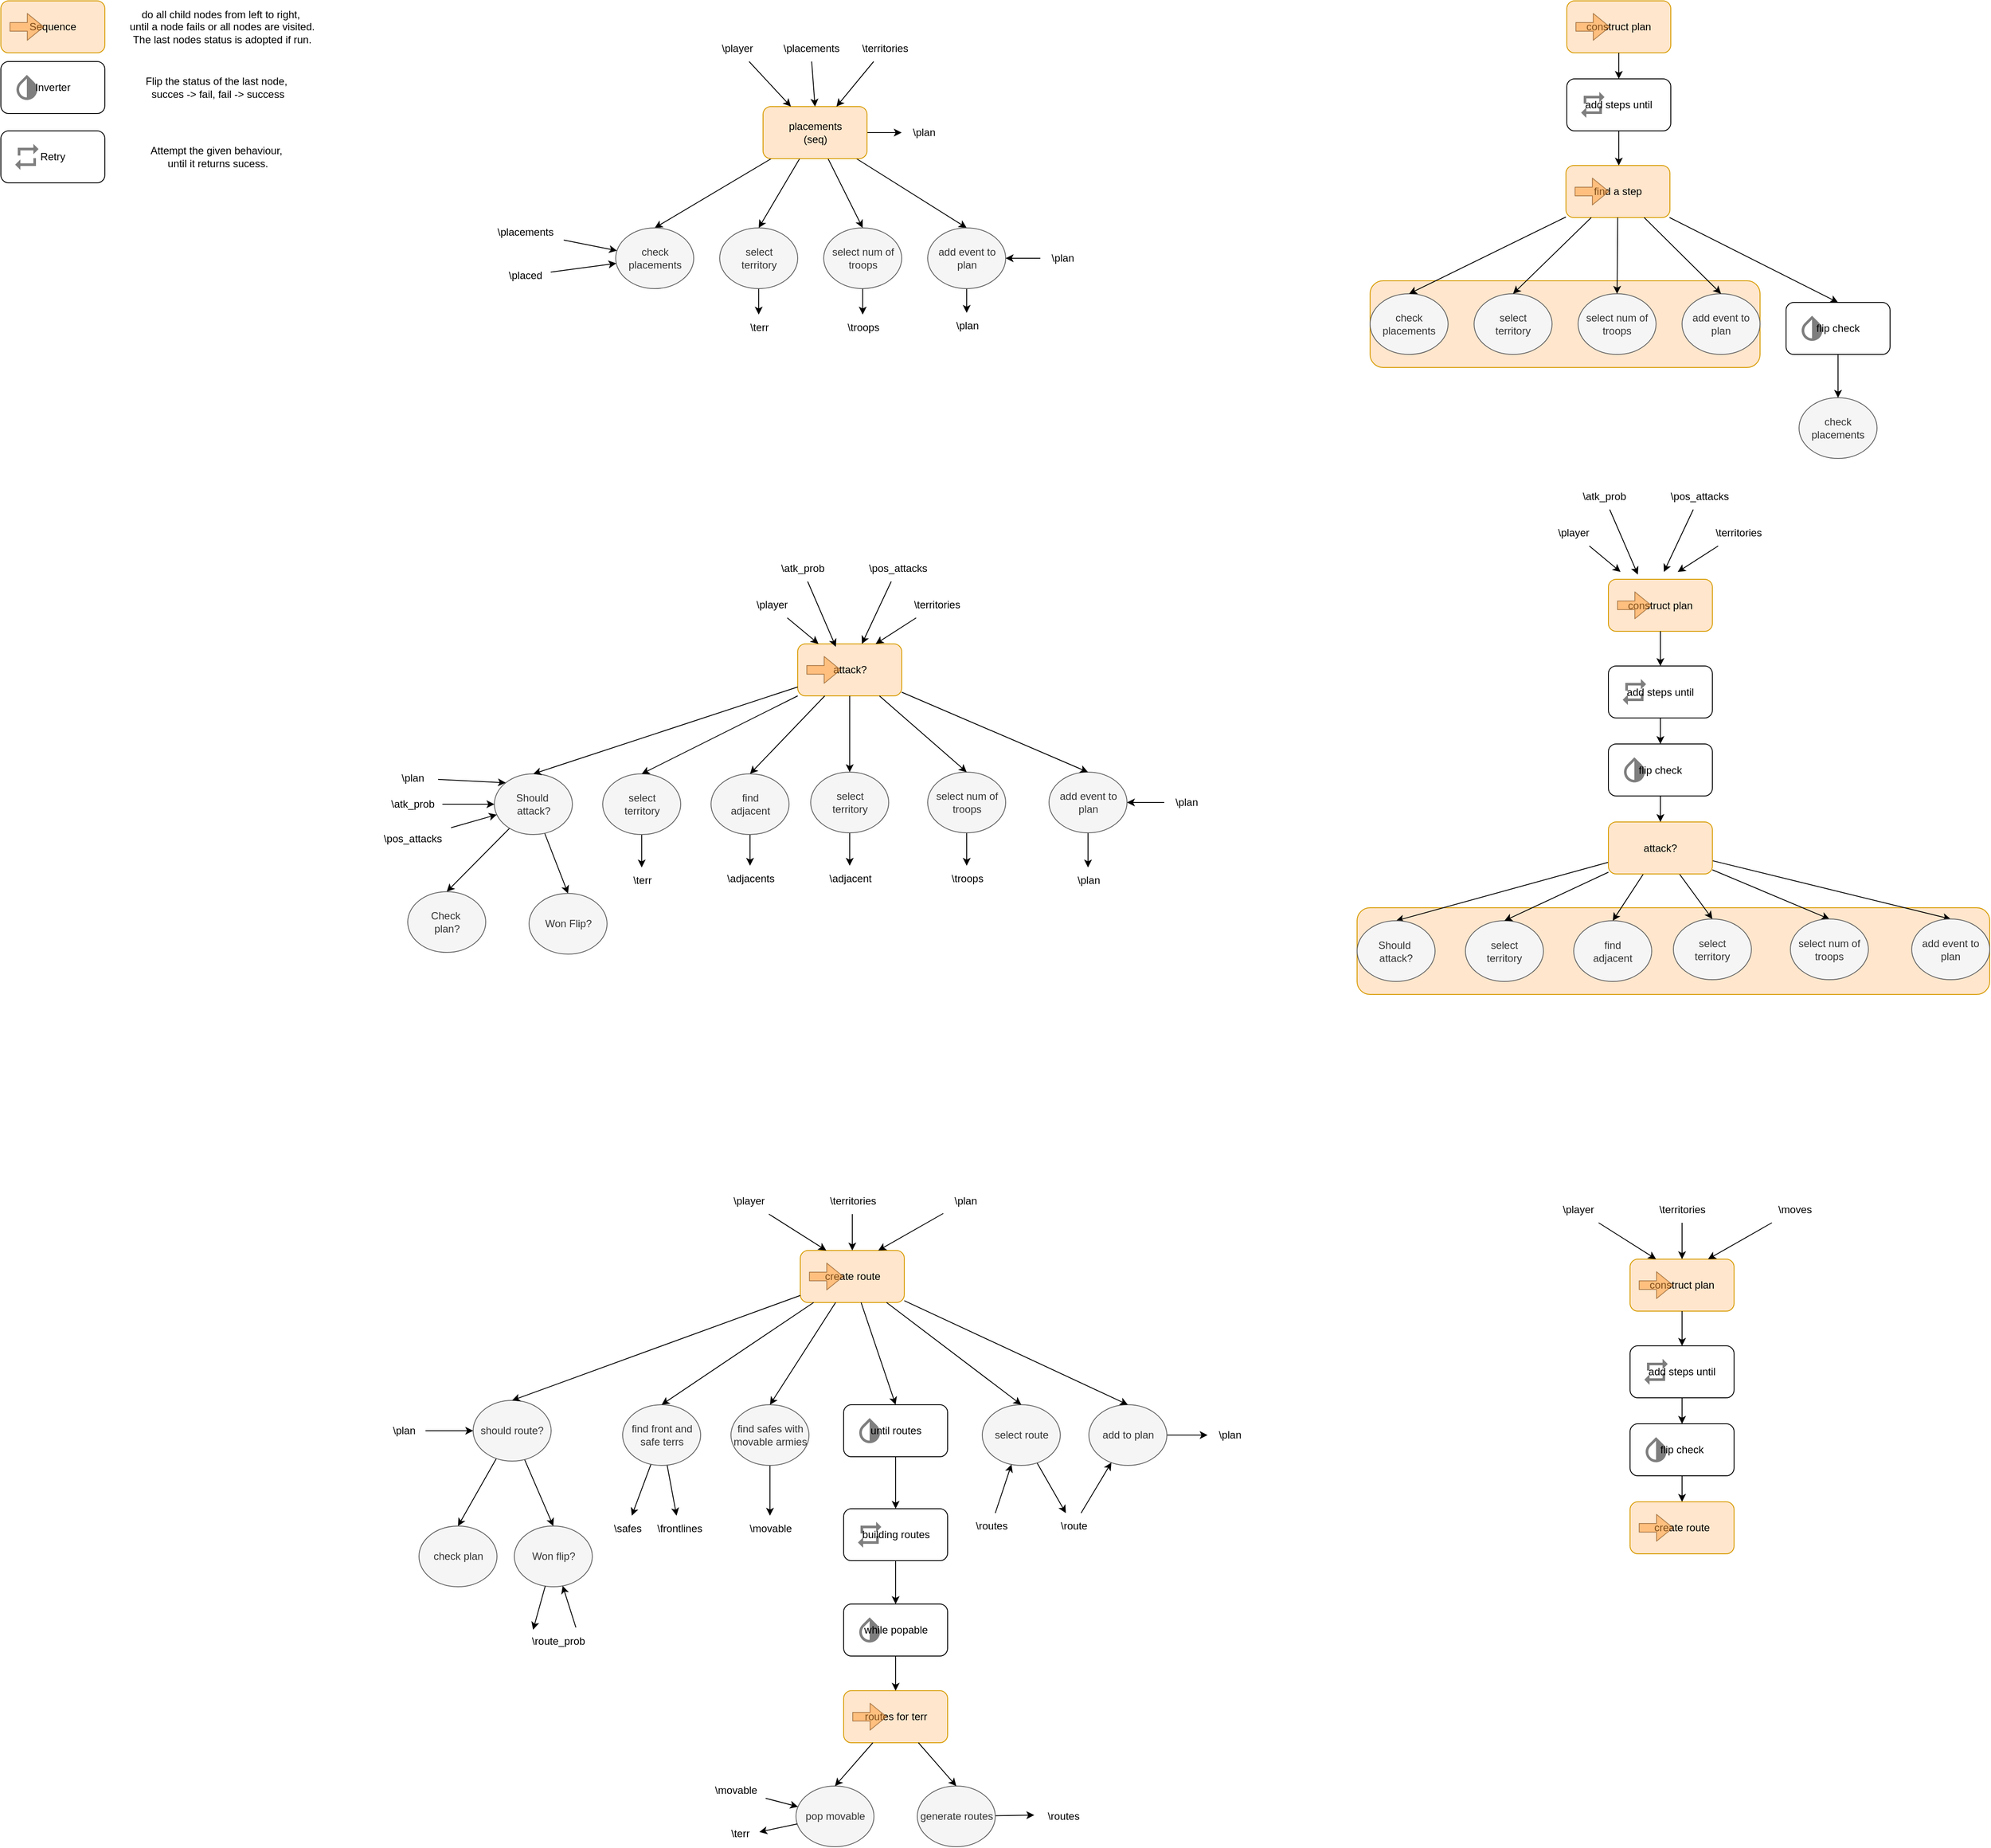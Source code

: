 <mxfile>
    <diagram id="3VX-1kPTdENOF6TzXGfh" name="Page-1">
        <mxGraphModel dx="2993" dy="2068" grid="1" gridSize="10" guides="1" tooltips="1" connect="1" arrows="1" fold="1" page="1" pageScale="1" pageWidth="850" pageHeight="1100" math="0" shadow="0">
            <root>
                <mxCell id="0"/>
                <mxCell id="1" parent="0"/>
                <mxCell id="354" value="" style="rounded=1;whiteSpace=wrap;html=1;fillColor=#ffe6cc;strokeColor=#d79b00;" vertex="1" parent="1">
                    <mxGeometry x="795" y="1086.5" width="730" height="100" as="geometry"/>
                </mxCell>
                <mxCell id="148" value="" style="rounded=1;whiteSpace=wrap;html=1;fillColor=#ffe6cc;strokeColor=#d79b00;" parent="1" vertex="1">
                    <mxGeometry x="810" y="363" width="450" height="100" as="geometry"/>
                </mxCell>
                <mxCell id="10" style="edgeStyle=none;html=1;entryX=0.5;entryY=0;entryDx=0;entryDy=0;" parent="1" source="2" target="9" edge="1">
                    <mxGeometry relative="1" as="geometry"/>
                </mxCell>
                <mxCell id="17" style="edgeStyle=none;html=1;entryX=0.5;entryY=0;entryDx=0;entryDy=0;" parent="1" source="2" target="16" edge="1">
                    <mxGeometry relative="1" as="geometry"/>
                </mxCell>
                <mxCell id="19" style="edgeStyle=none;html=1;entryX=0.5;entryY=0;entryDx=0;entryDy=0;" parent="1" source="2" target="18" edge="1">
                    <mxGeometry relative="1" as="geometry"/>
                </mxCell>
                <mxCell id="21" style="edgeStyle=none;html=1;entryX=0.5;entryY=0;entryDx=0;entryDy=0;" parent="1" source="2" target="20" edge="1">
                    <mxGeometry relative="1" as="geometry"/>
                </mxCell>
                <mxCell id="31" style="edgeStyle=none;html=1;" parent="1" source="2" target="30" edge="1">
                    <mxGeometry relative="1" as="geometry"/>
                </mxCell>
                <mxCell id="2" value="placements&lt;div&gt;(seq)&lt;/div&gt;" style="rounded=1;whiteSpace=wrap;html=1;fillColor=#ffe6cc;strokeColor=#d79b00;" parent="1" vertex="1">
                    <mxGeometry x="109.5" y="162" width="120" height="60" as="geometry"/>
                </mxCell>
                <mxCell id="4" style="edgeStyle=none;html=1;" parent="1" source="3" target="2" edge="1">
                    <mxGeometry relative="1" as="geometry"/>
                </mxCell>
                <mxCell id="3" value="\player" style="text;html=1;align=center;verticalAlign=middle;whiteSpace=wrap;rounded=0;" parent="1" vertex="1">
                    <mxGeometry x="49.5" y="80" width="60" height="30" as="geometry"/>
                </mxCell>
                <mxCell id="6" style="edgeStyle=none;html=1;entryX=0.5;entryY=0;entryDx=0;entryDy=0;" parent="1" source="5" target="2" edge="1">
                    <mxGeometry relative="1" as="geometry"/>
                </mxCell>
                <mxCell id="5" value="\placements" style="text;html=1;align=center;verticalAlign=middle;resizable=0;points=[];autosize=1;strokeColor=none;fillColor=none;" parent="1" vertex="1">
                    <mxGeometry x="119.5" y="80" width="90" height="30" as="geometry"/>
                </mxCell>
                <mxCell id="8" style="edgeStyle=none;html=1;" parent="1" source="7" target="2" edge="1">
                    <mxGeometry relative="1" as="geometry"/>
                </mxCell>
                <mxCell id="7" value="\territories" style="text;html=1;align=center;verticalAlign=middle;resizable=0;points=[];autosize=1;strokeColor=none;fillColor=none;" parent="1" vertex="1">
                    <mxGeometry x="209.5" y="80" width="80" height="30" as="geometry"/>
                </mxCell>
                <mxCell id="9" value="check placements" style="ellipse;whiteSpace=wrap;html=1;fillColor=#f5f5f5;fontColor=#333333;strokeColor=#666666;" parent="1" vertex="1">
                    <mxGeometry x="-60.5" y="302" width="90" height="70" as="geometry"/>
                </mxCell>
                <mxCell id="12" style="edgeStyle=none;html=1;" parent="1" source="11" target="9" edge="1">
                    <mxGeometry relative="1" as="geometry"/>
                </mxCell>
                <mxCell id="11" value="\placements" style="text;html=1;align=center;verticalAlign=middle;resizable=0;points=[];autosize=1;strokeColor=none;fillColor=none;" parent="1" vertex="1">
                    <mxGeometry x="-210.5" y="292" width="90" height="30" as="geometry"/>
                </mxCell>
                <mxCell id="81" style="edgeStyle=none;html=1;" parent="1" source="13" target="9" edge="1">
                    <mxGeometry relative="1" as="geometry"/>
                </mxCell>
                <mxCell id="13" value="\placed" style="text;html=1;align=center;verticalAlign=middle;resizable=0;points=[];autosize=1;strokeColor=none;fillColor=none;" parent="1" vertex="1">
                    <mxGeometry x="-195.5" y="342" width="60" height="30" as="geometry"/>
                </mxCell>
                <mxCell id="23" style="edgeStyle=none;html=1;" parent="1" source="16" target="22" edge="1">
                    <mxGeometry relative="1" as="geometry"/>
                </mxCell>
                <mxCell id="16" value="select&lt;div&gt;territory&lt;/div&gt;" style="ellipse;whiteSpace=wrap;html=1;fillColor=#f5f5f5;fontColor=#333333;strokeColor=#666666;" parent="1" vertex="1">
                    <mxGeometry x="59.5" y="302" width="90" height="70" as="geometry"/>
                </mxCell>
                <mxCell id="25" style="edgeStyle=none;html=1;" parent="1" source="18" target="24" edge="1">
                    <mxGeometry relative="1" as="geometry"/>
                </mxCell>
                <mxCell id="18" value="select num of troops" style="ellipse;whiteSpace=wrap;html=1;fillColor=#f5f5f5;fontColor=#333333;strokeColor=#666666;" parent="1" vertex="1">
                    <mxGeometry x="179.5" y="302" width="90" height="70" as="geometry"/>
                </mxCell>
                <mxCell id="29" style="edgeStyle=none;html=1;" parent="1" source="20" target="26" edge="1">
                    <mxGeometry relative="1" as="geometry"/>
                </mxCell>
                <mxCell id="20" value="add event to plan" style="ellipse;whiteSpace=wrap;html=1;fillColor=#f5f5f5;fontColor=#333333;strokeColor=#666666;" parent="1" vertex="1">
                    <mxGeometry x="299.5" y="302" width="90" height="70" as="geometry"/>
                </mxCell>
                <mxCell id="22" value="\terr" style="text;html=1;align=center;verticalAlign=middle;resizable=0;points=[];autosize=1;strokeColor=none;fillColor=none;" parent="1" vertex="1">
                    <mxGeometry x="84.5" y="402" width="40" height="30" as="geometry"/>
                </mxCell>
                <mxCell id="24" value="\troops" style="text;html=1;align=center;verticalAlign=middle;resizable=0;points=[];autosize=1;strokeColor=none;fillColor=none;" parent="1" vertex="1">
                    <mxGeometry x="194.5" y="402" width="60" height="30" as="geometry"/>
                </mxCell>
                <mxCell id="26" value="\plan" style="text;html=1;align=center;verticalAlign=middle;resizable=0;points=[];autosize=1;strokeColor=none;fillColor=none;" parent="1" vertex="1">
                    <mxGeometry x="319.5" y="400" width="50" height="30" as="geometry"/>
                </mxCell>
                <mxCell id="28" style="edgeStyle=none;html=1;" parent="1" source="27" target="20" edge="1">
                    <mxGeometry relative="1" as="geometry"/>
                </mxCell>
                <mxCell id="27" value="\plan" style="text;html=1;align=center;verticalAlign=middle;resizable=0;points=[];autosize=1;strokeColor=none;fillColor=none;" parent="1" vertex="1">
                    <mxGeometry x="429.5" y="322" width="50" height="30" as="geometry"/>
                </mxCell>
                <mxCell id="30" value="\plan" style="text;html=1;align=center;verticalAlign=middle;resizable=0;points=[];autosize=1;strokeColor=none;fillColor=none;" parent="1" vertex="1">
                    <mxGeometry x="269.5" y="177" width="50" height="30" as="geometry"/>
                </mxCell>
                <mxCell id="34" value="" style="group" parent="1" vertex="1" connectable="0">
                    <mxGeometry x="-770" y="40" width="120" height="60" as="geometry"/>
                </mxCell>
                <mxCell id="32" value="Sequence" style="rounded=1;whiteSpace=wrap;html=1;fillColor=#ffe6cc;strokeColor=#d79b00;" parent="34" vertex="1">
                    <mxGeometry width="120" height="60" as="geometry"/>
                </mxCell>
                <mxCell id="33" value="" style="shape=flexArrow;endArrow=classic;html=1;fillColor=#FF9933;strokeColor=#663300;opacity=50;" parent="34" edge="1">
                    <mxGeometry width="50" height="50" relative="1" as="geometry">
                        <mxPoint x="10" y="30" as="sourcePoint"/>
                        <mxPoint x="50" y="30" as="targetPoint"/>
                    </mxGeometry>
                </mxCell>
                <mxCell id="44" value="" style="group" parent="1" vertex="1" connectable="0">
                    <mxGeometry x="-770" y="190" width="120" height="60" as="geometry"/>
                </mxCell>
                <mxCell id="41" value="Retry" style="rounded=1;whiteSpace=wrap;html=1;" parent="44" vertex="1">
                    <mxGeometry width="120" height="60" as="geometry"/>
                </mxCell>
                <mxCell id="43" value="" style="shape=image;verticalLabelPosition=bottom;labelBackgroundColor=default;verticalAlign=top;aspect=fixed;imageAspect=0;image=data:image/svg+xml,PHN2ZyB4bWxucz0iaHR0cDovL3d3dy53My5vcmcvMjAwMC9zdmciIHZpZXdCb3g9IjAgMCAyNCAyNCI+PHBhdGggZD0iTTE3LDE3SDdWMTRMMywxOEw3LDIyVjE5SDE5VjEzSDE3TTcsN0gxN1YxMEwyMSw2TDE3LDJWNUg1VjExSDdWN1oiLz48L3N2Zz4=;opacity=50;" parent="44" vertex="1">
                    <mxGeometry x="12" y="12" width="36" height="36" as="geometry"/>
                </mxCell>
                <mxCell id="45" value="" style="group" parent="1" vertex="1" connectable="0">
                    <mxGeometry x="-770" y="110" width="120" height="60" as="geometry"/>
                </mxCell>
                <mxCell id="38" value="Inverter" style="rounded=1;whiteSpace=wrap;html=1;" parent="45" vertex="1">
                    <mxGeometry width="120" height="60" as="geometry"/>
                </mxCell>
                <mxCell id="36" value="" style="shape=image;verticalLabelPosition=bottom;labelBackgroundColor=default;verticalAlign=top;aspect=fixed;imageAspect=0;image=data:image/svg+xml,PHN2ZyB4bWxucz0iaHR0cDovL3d3dy53My5vcmcvMjAwMC9zdmciIHZpZXdCb3g9IjAgMCAyNCAyNCI+PHBhdGggZD0iTTEyLDE5LjU4VjE5LjU4QzEwLjQsMTkuNTggOC44OSwxOC45NiA3Ljc2LDE3LjgzQzYuNjIsMTYuNjkgNiwxNS4xOSA2LDEzLjU4QzYsMTIgNi42MiwxMC40NyA3Ljc2LDkuMzRMMTIsNS4xTTE3LjY2LDcuOTNMMTIsMi4yN1YyLjI3TDYuMzQsNy45M0MzLjIyLDExLjA1IDMuMjIsMTYuMTIgNi4zNCwxOS4yNEM3LjksMjAuOCA5Ljk1LDIxLjU4IDEyLDIxLjU4QzE0LjA1LDIxLjU4IDE2LjEsMjAuOCAxNy42NiwxOS4yNEMyMC43OCwxNi4xMiAyMC43OCwxMS4wNSAxNy42Niw3LjkzWiIvPjwvc3ZnPg==;imageBackground=none;fontColor=#33FF33;opacity=50;" parent="45" vertex="1">
                    <mxGeometry x="12" y="12" width="36" height="36" as="geometry"/>
                </mxCell>
                <mxCell id="46" value="" style="group" parent="1" vertex="1" connectable="0">
                    <mxGeometry x="1037" y="40" width="120" height="60" as="geometry"/>
                </mxCell>
                <mxCell id="47" value="construct plan" style="rounded=1;whiteSpace=wrap;html=1;fillColor=#ffe6cc;strokeColor=#d79b00;" parent="46" vertex="1">
                    <mxGeometry width="120" height="60" as="geometry"/>
                </mxCell>
                <mxCell id="48" value="" style="shape=flexArrow;endArrow=classic;html=1;fillColor=#FF9933;strokeColor=#663300;opacity=50;" parent="46" edge="1">
                    <mxGeometry width="50" height="50" relative="1" as="geometry">
                        <mxPoint x="10" y="30" as="sourcePoint"/>
                        <mxPoint x="50" y="30" as="targetPoint"/>
                    </mxGeometry>
                </mxCell>
                <mxCell id="49" value="" style="group" parent="1" vertex="1" connectable="0">
                    <mxGeometry x="1037" y="130" width="120" height="60" as="geometry"/>
                </mxCell>
                <mxCell id="50" value="add steps until" style="rounded=1;whiteSpace=wrap;html=1;" parent="49" vertex="1">
                    <mxGeometry width="120" height="60" as="geometry"/>
                </mxCell>
                <mxCell id="51" value="" style="shape=image;verticalLabelPosition=bottom;labelBackgroundColor=default;verticalAlign=top;aspect=fixed;imageAspect=0;image=data:image/svg+xml,PHN2ZyB4bWxucz0iaHR0cDovL3d3dy53My5vcmcvMjAwMC9zdmciIHZpZXdCb3g9IjAgMCAyNCAyNCI+PHBhdGggZD0iTTE3LDE3SDdWMTRMMywxOEw3LDIyVjE5SDE5VjEzSDE3TTcsN0gxN1YxMEwyMSw2TDE3LDJWNUg1VjExSDdWN1oiLz48L3N2Zz4=;opacity=50;" parent="49" vertex="1">
                    <mxGeometry x="12" y="12" width="36" height="36" as="geometry"/>
                </mxCell>
                <mxCell id="55" value="" style="group" parent="1" vertex="1" connectable="0">
                    <mxGeometry x="1036" y="230" width="120" height="60" as="geometry"/>
                </mxCell>
                <mxCell id="56" value="find a step" style="rounded=1;whiteSpace=wrap;html=1;fillColor=#ffe6cc;strokeColor=#d79b00;" parent="55" vertex="1">
                    <mxGeometry width="120" height="60" as="geometry"/>
                </mxCell>
                <mxCell id="57" value="" style="shape=flexArrow;endArrow=classic;html=1;fillColor=#FF9933;strokeColor=#663300;opacity=50;" parent="55" edge="1">
                    <mxGeometry width="50" height="50" relative="1" as="geometry">
                        <mxPoint x="10" y="30" as="sourcePoint"/>
                        <mxPoint x="50" y="30" as="targetPoint"/>
                    </mxGeometry>
                </mxCell>
                <mxCell id="58" value="check placements" style="ellipse;whiteSpace=wrap;html=1;fillColor=#f5f5f5;fontColor=#333333;strokeColor=#666666;" parent="1" vertex="1">
                    <mxGeometry x="810" y="378" width="90" height="70" as="geometry"/>
                </mxCell>
                <mxCell id="59" value="select&lt;div&gt;territory&lt;/div&gt;" style="ellipse;whiteSpace=wrap;html=1;fillColor=#f5f5f5;fontColor=#333333;strokeColor=#666666;" parent="1" vertex="1">
                    <mxGeometry x="930" y="378" width="90" height="70" as="geometry"/>
                </mxCell>
                <mxCell id="60" value="select num of troops" style="ellipse;whiteSpace=wrap;html=1;fillColor=#f5f5f5;fontColor=#333333;strokeColor=#666666;" parent="1" vertex="1">
                    <mxGeometry x="1050" y="378" width="90" height="70" as="geometry"/>
                </mxCell>
                <mxCell id="61" value="add event to plan" style="ellipse;whiteSpace=wrap;html=1;fillColor=#f5f5f5;fontColor=#333333;strokeColor=#666666;" parent="1" vertex="1">
                    <mxGeometry x="1170" y="378" width="90" height="70" as="geometry"/>
                </mxCell>
                <mxCell id="64" value="" style="group" parent="1" vertex="1" connectable="0">
                    <mxGeometry x="1290" y="388" width="120" height="60" as="geometry"/>
                </mxCell>
                <mxCell id="65" value="flip check" style="rounded=1;whiteSpace=wrap;html=1;" parent="64" vertex="1">
                    <mxGeometry width="120" height="60" as="geometry"/>
                </mxCell>
                <mxCell id="66" value="" style="shape=image;verticalLabelPosition=bottom;labelBackgroundColor=default;verticalAlign=top;aspect=fixed;imageAspect=0;image=data:image/svg+xml,PHN2ZyB4bWxucz0iaHR0cDovL3d3dy53My5vcmcvMjAwMC9zdmciIHZpZXdCb3g9IjAgMCAyNCAyNCI+PHBhdGggZD0iTTEyLDE5LjU4VjE5LjU4QzEwLjQsMTkuNTggOC44OSwxOC45NiA3Ljc2LDE3LjgzQzYuNjIsMTYuNjkgNiwxNS4xOSA2LDEzLjU4QzYsMTIgNi42MiwxMC40NyA3Ljc2LDkuMzRMMTIsNS4xTTE3LjY2LDcuOTNMMTIsMi4yN1YyLjI3TDYuMzQsNy45M0MzLjIyLDExLjA1IDMuMjIsMTYuMTIgNi4zNCwxOS4yNEM3LjksMjAuOCA5Ljk1LDIxLjU4IDEyLDIxLjU4QzE0LjA1LDIxLjU4IDE2LjEsMjAuOCAxNy42NiwxOS4yNEMyMC43OCwxNi4xMiAyMC43OCwxMS4wNSAxNy42Niw3LjkzWiIvPjwvc3ZnPg==;imageBackground=none;fontColor=#33FF33;opacity=50;" parent="64" vertex="1">
                    <mxGeometry x="12" y="12" width="36" height="36" as="geometry"/>
                </mxCell>
                <mxCell id="67" value="check placements" style="ellipse;whiteSpace=wrap;html=1;fillColor=#f5f5f5;fontColor=#333333;strokeColor=#666666;" parent="1" vertex="1">
                    <mxGeometry x="1305" y="498" width="90" height="70" as="geometry"/>
                </mxCell>
                <mxCell id="68" style="edgeStyle=none;html=1;entryX=0.5;entryY=0;entryDx=0;entryDy=0;" parent="1" source="56" target="58" edge="1">
                    <mxGeometry relative="1" as="geometry"/>
                </mxCell>
                <mxCell id="69" style="edgeStyle=none;html=1;entryX=0.5;entryY=0;entryDx=0;entryDy=0;" parent="1" source="56" target="59" edge="1">
                    <mxGeometry relative="1" as="geometry"/>
                </mxCell>
                <mxCell id="70" style="edgeStyle=none;html=1;entryX=0.5;entryY=0;entryDx=0;entryDy=0;" parent="1" source="56" target="60" edge="1">
                    <mxGeometry relative="1" as="geometry"/>
                </mxCell>
                <mxCell id="71" style="edgeStyle=none;html=1;entryX=0.5;entryY=0;entryDx=0;entryDy=0;" parent="1" source="56" target="61" edge="1">
                    <mxGeometry relative="1" as="geometry"/>
                </mxCell>
                <mxCell id="72" style="edgeStyle=none;html=1;entryX=0.5;entryY=0;entryDx=0;entryDy=0;" parent="1" source="56" target="65" edge="1">
                    <mxGeometry relative="1" as="geometry"/>
                </mxCell>
                <mxCell id="73" style="edgeStyle=none;html=1;entryX=0.5;entryY=0;entryDx=0;entryDy=0;" parent="1" source="65" target="67" edge="1">
                    <mxGeometry relative="1" as="geometry"/>
                </mxCell>
                <mxCell id="74" style="edgeStyle=none;html=1;" parent="1" source="47" target="50" edge="1">
                    <mxGeometry relative="1" as="geometry"/>
                </mxCell>
                <mxCell id="75" value="" style="edgeStyle=none;html=1;entryX=0.5;entryY=0;entryDx=0;entryDy=0;" parent="1" source="50" edge="1">
                    <mxGeometry relative="1" as="geometry">
                        <mxPoint x="1097" y="230" as="targetPoint"/>
                    </mxGeometry>
                </mxCell>
                <mxCell id="77" value="do all child nodes from left to right,&amp;nbsp;&lt;div&gt;until a node fails or all nodes are visited.&lt;/div&gt;&lt;div&gt;The last nodes status is adopted if run.&lt;/div&gt;" style="text;html=1;align=center;verticalAlign=middle;resizable=0;points=[];autosize=1;strokeColor=none;fillColor=none;" parent="1" vertex="1">
                    <mxGeometry x="-635" y="40" width="240" height="60" as="geometry"/>
                </mxCell>
                <mxCell id="78" value="Flip the status of the last node,&amp;nbsp;&lt;div&gt;succes -&amp;gt; fail, fail -&amp;gt; success&lt;/div&gt;" style="text;html=1;align=center;verticalAlign=middle;resizable=0;points=[];autosize=1;strokeColor=none;fillColor=none;" parent="1" vertex="1">
                    <mxGeometry x="-615" y="120" width="190" height="40" as="geometry"/>
                </mxCell>
                <mxCell id="79" value="Attempt the given behaviour,&amp;nbsp;&lt;div&gt;until it returns sucess.&lt;/div&gt;" style="text;html=1;align=center;verticalAlign=middle;resizable=0;points=[];autosize=1;strokeColor=none;fillColor=none;" parent="1" vertex="1">
                    <mxGeometry x="-610" y="200" width="180" height="40" as="geometry"/>
                </mxCell>
                <mxCell id="82" value="" style="group" parent="1" vertex="1" connectable="0">
                    <mxGeometry x="149.5" y="782" width="120" height="60" as="geometry"/>
                </mxCell>
                <mxCell id="83" value="attack?" style="rounded=1;whiteSpace=wrap;html=1;fillColor=#ffe6cc;strokeColor=#d79b00;" parent="82" vertex="1">
                    <mxGeometry width="120" height="60" as="geometry"/>
                </mxCell>
                <mxCell id="84" value="" style="shape=flexArrow;endArrow=classic;html=1;fillColor=#FF9933;strokeColor=#663300;opacity=50;" parent="82" edge="1">
                    <mxGeometry width="50" height="50" relative="1" as="geometry">
                        <mxPoint x="10" y="30" as="sourcePoint"/>
                        <mxPoint x="50" y="30" as="targetPoint"/>
                    </mxGeometry>
                </mxCell>
                <mxCell id="88" style="edgeStyle=none;html=1;" parent="1" source="85" target="83" edge="1">
                    <mxGeometry relative="1" as="geometry"/>
                </mxCell>
                <mxCell id="85" value="\player" style="text;html=1;align=center;verticalAlign=middle;whiteSpace=wrap;rounded=0;" parent="1" vertex="1">
                    <mxGeometry x="89.5" y="722" width="60" height="30" as="geometry"/>
                </mxCell>
                <mxCell id="90" style="edgeStyle=none;html=1;entryX=0.75;entryY=0;entryDx=0;entryDy=0;" parent="1" source="86" target="83" edge="1">
                    <mxGeometry relative="1" as="geometry"/>
                </mxCell>
                <mxCell id="86" value="\territories" style="text;html=1;align=center;verticalAlign=middle;resizable=0;points=[];autosize=1;strokeColor=none;fillColor=none;" parent="1" vertex="1">
                    <mxGeometry x="269.5" y="722" width="80" height="30" as="geometry"/>
                </mxCell>
                <mxCell id="89" style="edgeStyle=none;html=1;" parent="1" source="87" target="83" edge="1">
                    <mxGeometry relative="1" as="geometry"/>
                </mxCell>
                <mxCell id="87" value="\pos_attacks" style="text;html=1;align=center;verticalAlign=middle;resizable=0;points=[];autosize=1;strokeColor=none;fillColor=none;" parent="1" vertex="1">
                    <mxGeometry x="219.5" y="680" width="90" height="30" as="geometry"/>
                </mxCell>
                <mxCell id="177" style="edgeStyle=none;html=1;entryX=0.5;entryY=0;entryDx=0;entryDy=0;" parent="1" source="91" target="175" edge="1">
                    <mxGeometry relative="1" as="geometry"/>
                </mxCell>
                <mxCell id="178" style="edgeStyle=none;html=1;entryX=0.5;entryY=0;entryDx=0;entryDy=0;" parent="1" source="91" target="176" edge="1">
                    <mxGeometry relative="1" as="geometry"/>
                </mxCell>
                <mxCell id="91" value="Should&amp;nbsp;&lt;div&gt;attack?&lt;/div&gt;" style="ellipse;whiteSpace=wrap;html=1;fillColor=#f5f5f5;fontColor=#333333;strokeColor=#666666;" parent="1" vertex="1">
                    <mxGeometry x="-200.5" y="932" width="90" height="70" as="geometry"/>
                </mxCell>
                <mxCell id="92" value="\atk_prob" style="text;html=1;align=center;verticalAlign=middle;resizable=0;points=[];autosize=1;strokeColor=none;fillColor=none;" parent="1" vertex="1">
                    <mxGeometry x="119.5" y="680" width="70" height="30" as="geometry"/>
                </mxCell>
                <mxCell id="93" style="edgeStyle=none;html=1;entryX=0.367;entryY=0.057;entryDx=0;entryDy=0;entryPerimeter=0;" parent="1" source="92" target="83" edge="1">
                    <mxGeometry relative="1" as="geometry"/>
                </mxCell>
                <mxCell id="94" style="edgeStyle=none;html=1;entryX=0.5;entryY=0;entryDx=0;entryDy=0;" parent="1" source="83" target="91" edge="1">
                    <mxGeometry relative="1" as="geometry"/>
                </mxCell>
                <mxCell id="96" style="edgeStyle=none;html=1;entryX=0;entryY=0.5;entryDx=0;entryDy=0;" parent="1" source="95" target="91" edge="1">
                    <mxGeometry relative="1" as="geometry"/>
                </mxCell>
                <mxCell id="95" value="\atk_prob" style="text;html=1;align=center;verticalAlign=middle;resizable=0;points=[];autosize=1;strokeColor=none;fillColor=none;" parent="1" vertex="1">
                    <mxGeometry x="-330.5" y="952" width="70" height="30" as="geometry"/>
                </mxCell>
                <mxCell id="98" style="edgeStyle=none;html=1;entryX=0;entryY=0;entryDx=0;entryDy=0;" parent="1" target="91" edge="1">
                    <mxGeometry relative="1" as="geometry">
                        <mxPoint x="-265.5" y="938.43" as="sourcePoint"/>
                    </mxGeometry>
                </mxCell>
                <mxCell id="100" style="edgeStyle=none;html=1;" parent="1" source="99" target="91" edge="1">
                    <mxGeometry relative="1" as="geometry"/>
                </mxCell>
                <mxCell id="99" value="\pos_attacks" style="text;html=1;align=center;verticalAlign=middle;resizable=0;points=[];autosize=1;strokeColor=none;fillColor=none;" parent="1" vertex="1">
                    <mxGeometry x="-340.5" y="992" width="90" height="30" as="geometry"/>
                </mxCell>
                <mxCell id="150" style="edgeStyle=none;html=1;" parent="1" source="102" target="114" edge="1">
                    <mxGeometry relative="1" as="geometry"/>
                </mxCell>
                <mxCell id="102" value="select&lt;div&gt;territory&lt;/div&gt;" style="ellipse;whiteSpace=wrap;html=1;fillColor=#f5f5f5;fontColor=#333333;strokeColor=#666666;" parent="1" vertex="1">
                    <mxGeometry x="-75.5" y="932" width="90" height="70" as="geometry"/>
                </mxCell>
                <mxCell id="103" style="edgeStyle=none;html=1;entryX=0.5;entryY=0;entryDx=0;entryDy=0;" parent="1" source="83" target="102" edge="1">
                    <mxGeometry relative="1" as="geometry"/>
                </mxCell>
                <mxCell id="151" style="edgeStyle=none;html=1;" parent="1" source="104" target="116" edge="1">
                    <mxGeometry relative="1" as="geometry"/>
                </mxCell>
                <mxCell id="104" value="select&lt;div&gt;territory&lt;/div&gt;" style="ellipse;whiteSpace=wrap;html=1;fillColor=#f5f5f5;fontColor=#333333;strokeColor=#666666;" parent="1" vertex="1">
                    <mxGeometry x="164.5" y="930" width="90" height="70" as="geometry"/>
                </mxCell>
                <mxCell id="105" style="edgeStyle=none;html=1;entryX=0.5;entryY=0;entryDx=0;entryDy=0;" parent="1" source="83" target="104" edge="1">
                    <mxGeometry relative="1" as="geometry"/>
                </mxCell>
                <mxCell id="152" style="edgeStyle=none;html=1;" parent="1" source="106" target="115" edge="1">
                    <mxGeometry relative="1" as="geometry"/>
                </mxCell>
                <mxCell id="106" value="select num of troops" style="ellipse;whiteSpace=wrap;html=1;fillColor=#f5f5f5;fontColor=#333333;strokeColor=#666666;" parent="1" vertex="1">
                    <mxGeometry x="299.5" y="930" width="90" height="70" as="geometry"/>
                </mxCell>
                <mxCell id="107" style="edgeStyle=none;html=1;entryX=0.5;entryY=0;entryDx=0;entryDy=0;" parent="1" source="83" target="106" edge="1">
                    <mxGeometry relative="1" as="geometry"/>
                </mxCell>
                <mxCell id="113" style="edgeStyle=none;html=1;" parent="1" source="108" target="112" edge="1">
                    <mxGeometry relative="1" as="geometry"/>
                </mxCell>
                <mxCell id="108" value="add event to plan" style="ellipse;whiteSpace=wrap;html=1;fillColor=#f5f5f5;fontColor=#333333;strokeColor=#666666;" parent="1" vertex="1">
                    <mxGeometry x="439.5" y="930" width="90" height="70" as="geometry"/>
                </mxCell>
                <mxCell id="109" style="edgeStyle=none;html=1;entryX=0.5;entryY=0;entryDx=0;entryDy=0;" parent="1" source="83" target="108" edge="1">
                    <mxGeometry relative="1" as="geometry"/>
                </mxCell>
                <mxCell id="111" style="edgeStyle=none;html=1;" parent="1" source="110" target="108" edge="1">
                    <mxGeometry relative="1" as="geometry"/>
                </mxCell>
                <mxCell id="110" value="\plan" style="text;html=1;align=center;verticalAlign=middle;resizable=0;points=[];autosize=1;strokeColor=none;fillColor=none;" parent="1" vertex="1">
                    <mxGeometry x="572.5" y="950" width="50" height="30" as="geometry"/>
                </mxCell>
                <mxCell id="112" value="\plan" style="text;html=1;align=center;verticalAlign=middle;resizable=0;points=[];autosize=1;strokeColor=none;fillColor=none;" parent="1" vertex="1">
                    <mxGeometry x="459.5" y="1040" width="50" height="30" as="geometry"/>
                </mxCell>
                <mxCell id="114" value="\terr" style="text;html=1;align=center;verticalAlign=middle;resizable=0;points=[];autosize=1;strokeColor=none;fillColor=none;" parent="1" vertex="1">
                    <mxGeometry x="-50.5" y="1040" width="40" height="30" as="geometry"/>
                </mxCell>
                <mxCell id="115" value="\troops" style="text;html=1;align=center;verticalAlign=middle;resizable=0;points=[];autosize=1;strokeColor=none;fillColor=none;" parent="1" vertex="1">
                    <mxGeometry x="314.5" y="1038" width="60" height="30" as="geometry"/>
                </mxCell>
                <mxCell id="116" value="\adjacent" style="text;html=1;align=center;verticalAlign=middle;resizable=0;points=[];autosize=1;strokeColor=none;fillColor=none;" parent="1" vertex="1">
                    <mxGeometry x="174.5" y="1038" width="70" height="30" as="geometry"/>
                </mxCell>
                <mxCell id="117" value="" style="group" parent="1" vertex="1" connectable="0">
                    <mxGeometry x="1085" y="707.5" width="120" height="60" as="geometry"/>
                </mxCell>
                <mxCell id="118" value="construct plan" style="rounded=1;whiteSpace=wrap;html=1;fillColor=#ffe6cc;strokeColor=#d79b00;" parent="117" vertex="1">
                    <mxGeometry width="120" height="60" as="geometry"/>
                </mxCell>
                <mxCell id="119" value="" style="shape=flexArrow;endArrow=classic;html=1;fillColor=#FF9933;strokeColor=#663300;opacity=50;" parent="117" edge="1">
                    <mxGeometry width="50" height="50" relative="1" as="geometry">
                        <mxPoint x="10" y="30" as="sourcePoint"/>
                        <mxPoint x="50" y="30" as="targetPoint"/>
                    </mxGeometry>
                </mxCell>
                <mxCell id="120" value="" style="group" parent="1" vertex="1" connectable="0">
                    <mxGeometry x="1085" y="807.5" width="120" height="60" as="geometry"/>
                </mxCell>
                <mxCell id="121" value="add steps until" style="rounded=1;whiteSpace=wrap;html=1;" parent="120" vertex="1">
                    <mxGeometry width="120" height="60" as="geometry"/>
                </mxCell>
                <mxCell id="122" value="" style="shape=image;verticalLabelPosition=bottom;labelBackgroundColor=default;verticalAlign=top;aspect=fixed;imageAspect=0;image=data:image/svg+xml,PHN2ZyB4bWxucz0iaHR0cDovL3d3dy53My5vcmcvMjAwMC9zdmciIHZpZXdCb3g9IjAgMCAyNCAyNCI+PHBhdGggZD0iTTE3LDE3SDdWMTRMMywxOEw3LDIyVjE5SDE5VjEzSDE3TTcsN0gxN1YxMEwyMSw2TDE3LDJWNUg1VjExSDdWN1oiLz48L3N2Zz4=;opacity=50;" parent="120" vertex="1">
                    <mxGeometry x="12" y="12" width="36" height="36" as="geometry"/>
                </mxCell>
                <mxCell id="123" style="edgeStyle=none;html=1;" parent="1" source="118" target="121" edge="1">
                    <mxGeometry relative="1" as="geometry"/>
                </mxCell>
                <mxCell id="124" value="" style="group" parent="1" vertex="1" connectable="0">
                    <mxGeometry x="1085" y="897.5" width="120" height="60" as="geometry"/>
                </mxCell>
                <mxCell id="126" value="" style="shape=flexArrow;endArrow=classic;html=1;fillColor=#FF9933;strokeColor=#663300;opacity=50;" parent="124" edge="1">
                    <mxGeometry width="50" height="50" relative="1" as="geometry">
                        <mxPoint x="10" y="30" as="sourcePoint"/>
                        <mxPoint x="50" y="30" as="targetPoint"/>
                    </mxGeometry>
                </mxCell>
                <mxCell id="157" value="" style="group" parent="124" vertex="1" connectable="0">
                    <mxGeometry width="120" height="60" as="geometry"/>
                </mxCell>
                <mxCell id="158" value="flip check" style="rounded=1;whiteSpace=wrap;html=1;" parent="157" vertex="1">
                    <mxGeometry width="120" height="60" as="geometry"/>
                </mxCell>
                <mxCell id="159" value="" style="shape=image;verticalLabelPosition=bottom;labelBackgroundColor=default;verticalAlign=top;aspect=fixed;imageAspect=0;image=data:image/svg+xml,PHN2ZyB4bWxucz0iaHR0cDovL3d3dy53My5vcmcvMjAwMC9zdmciIHZpZXdCb3g9IjAgMCAyNCAyNCI+PHBhdGggZD0iTTEyLDE5LjU4VjE5LjU4QzEwLjQsMTkuNTggOC44OSwxOC45NiA3Ljc2LDE3LjgzQzYuNjIsMTYuNjkgNiwxNS4xOSA2LDEzLjU4QzYsMTIgNi42MiwxMC40NyA3Ljc2LDkuMzRMMTIsNS4xTTE3LjY2LDcuOTNMMTIsMi4yN1YyLjI3TDYuMzQsNy45M0MzLjIyLDExLjA1IDMuMjIsMTYuMTIgNi4zNCwxOS4yNEM3LjksMjAuOCA5Ljk1LDIxLjU4IDEyLDIxLjU4QzE0LjA1LDIxLjU4IDE2LjEsMjAuOCAxNy42NiwxOS4yNEMyMC43OCwxNi4xMiAyMC43OCwxMS4wNSAxNy42Niw3LjkzWiIvPjwvc3ZnPg==;imageBackground=none;fontColor=#33FF33;opacity=50;" parent="157" vertex="1">
                    <mxGeometry x="12" y="12" width="36" height="36" as="geometry"/>
                </mxCell>
                <mxCell id="149" value="\plan" style="text;html=1;align=center;verticalAlign=middle;resizable=0;points=[];autosize=1;strokeColor=none;fillColor=none;" parent="1" vertex="1">
                    <mxGeometry x="-320.5" y="922" width="50" height="30" as="geometry"/>
                </mxCell>
                <mxCell id="156" style="edgeStyle=none;html=1;" parent="1" source="153" target="155" edge="1">
                    <mxGeometry relative="1" as="geometry"/>
                </mxCell>
                <mxCell id="153" value="find&lt;div&gt;adjacent&lt;/div&gt;" style="ellipse;whiteSpace=wrap;html=1;fillColor=#f5f5f5;fontColor=#333333;strokeColor=#666666;" parent="1" vertex="1">
                    <mxGeometry x="49.5" y="932" width="90" height="70" as="geometry"/>
                </mxCell>
                <mxCell id="154" style="edgeStyle=none;html=1;entryX=0.5;entryY=0;entryDx=0;entryDy=0;" parent="1" source="83" target="153" edge="1">
                    <mxGeometry relative="1" as="geometry"/>
                </mxCell>
                <mxCell id="155" value="\adjacents" style="text;html=1;align=center;verticalAlign=middle;resizable=0;points=[];autosize=1;strokeColor=none;fillColor=none;" parent="1" vertex="1">
                    <mxGeometry x="54.5" y="1038" width="80" height="30" as="geometry"/>
                </mxCell>
                <mxCell id="169" style="edgeStyle=none;html=1;entryX=0.5;entryY=0;entryDx=0;entryDy=0;" parent="1" source="125" target="163" edge="1">
                    <mxGeometry relative="1" as="geometry"/>
                </mxCell>
                <mxCell id="171" style="edgeStyle=none;html=1;entryX=0.5;entryY=0;entryDx=0;entryDy=0;" parent="1" source="125" target="168" edge="1">
                    <mxGeometry relative="1" as="geometry"/>
                </mxCell>
                <mxCell id="172" style="edgeStyle=none;html=1;entryX=0.5;entryY=0;entryDx=0;entryDy=0;" parent="1" source="125" target="165" edge="1">
                    <mxGeometry relative="1" as="geometry"/>
                </mxCell>
                <mxCell id="173" style="edgeStyle=none;html=1;entryX=0.5;entryY=0;entryDx=0;entryDy=0;" parent="1" source="125" target="166" edge="1">
                    <mxGeometry relative="1" as="geometry"/>
                </mxCell>
                <mxCell id="174" style="edgeStyle=none;html=1;entryX=0.5;entryY=0;entryDx=0;entryDy=0;" parent="1" source="125" target="167" edge="1">
                    <mxGeometry relative="1" as="geometry"/>
                </mxCell>
                <mxCell id="125" value="attack?" style="rounded=1;whiteSpace=wrap;html=1;fillColor=#ffe6cc;strokeColor=#d79b00;" parent="1" vertex="1">
                    <mxGeometry x="1085" y="987.5" width="120" height="60" as="geometry"/>
                </mxCell>
                <mxCell id="161" style="edgeStyle=none;html=1;entryX=0.5;entryY=0;entryDx=0;entryDy=0;" parent="1" source="121" target="158" edge="1">
                    <mxGeometry relative="1" as="geometry"/>
                </mxCell>
                <mxCell id="162" style="edgeStyle=none;html=1;" parent="1" source="158" target="125" edge="1">
                    <mxGeometry relative="1" as="geometry"/>
                </mxCell>
                <mxCell id="163" value="Should&amp;nbsp;&lt;div&gt;attack?&lt;/div&gt;" style="ellipse;whiteSpace=wrap;html=1;fillColor=#f5f5f5;fontColor=#333333;strokeColor=#666666;" parent="1" vertex="1">
                    <mxGeometry x="795" y="1101.5" width="90" height="70" as="geometry"/>
                </mxCell>
                <mxCell id="164" value="select&lt;div&gt;territory&lt;/div&gt;" style="ellipse;whiteSpace=wrap;html=1;fillColor=#f5f5f5;fontColor=#333333;strokeColor=#666666;" parent="1" vertex="1">
                    <mxGeometry x="920" y="1101.5" width="90" height="70" as="geometry"/>
                </mxCell>
                <mxCell id="165" value="select&lt;div&gt;territory&lt;/div&gt;" style="ellipse;whiteSpace=wrap;html=1;fillColor=#f5f5f5;fontColor=#333333;strokeColor=#666666;" parent="1" vertex="1">
                    <mxGeometry x="1160" y="1099.5" width="90" height="70" as="geometry"/>
                </mxCell>
                <mxCell id="166" value="select num of troops" style="ellipse;whiteSpace=wrap;html=1;fillColor=#f5f5f5;fontColor=#333333;strokeColor=#666666;" parent="1" vertex="1">
                    <mxGeometry x="1295" y="1099.5" width="90" height="70" as="geometry"/>
                </mxCell>
                <mxCell id="167" value="add event to plan" style="ellipse;whiteSpace=wrap;html=1;fillColor=#f5f5f5;fontColor=#333333;strokeColor=#666666;" parent="1" vertex="1">
                    <mxGeometry x="1435" y="1099.5" width="90" height="70" as="geometry"/>
                </mxCell>
                <mxCell id="168" value="find&lt;div&gt;adjacent&lt;/div&gt;" style="ellipse;whiteSpace=wrap;html=1;fillColor=#f5f5f5;fontColor=#333333;strokeColor=#666666;" parent="1" vertex="1">
                    <mxGeometry x="1045" y="1101.5" width="90" height="70" as="geometry"/>
                </mxCell>
                <mxCell id="170" style="edgeStyle=none;html=1;entryX=0.5;entryY=0;entryDx=0;entryDy=0;" parent="1" source="125" target="164" edge="1">
                    <mxGeometry relative="1" as="geometry"/>
                </mxCell>
                <mxCell id="175" value="Check&amp;nbsp;&lt;div&gt;plan?&lt;/div&gt;" style="ellipse;whiteSpace=wrap;html=1;fillColor=#f5f5f5;fontColor=#333333;strokeColor=#666666;" parent="1" vertex="1">
                    <mxGeometry x="-300.5" y="1068" width="90" height="70" as="geometry"/>
                </mxCell>
                <mxCell id="176" value="Won Flip?" style="ellipse;whiteSpace=wrap;html=1;fillColor=#f5f5f5;fontColor=#333333;strokeColor=#666666;" parent="1" vertex="1">
                    <mxGeometry x="-160.5" y="1070" width="90" height="70" as="geometry"/>
                </mxCell>
                <mxCell id="180" value="" style="group" parent="1" vertex="1" connectable="0">
                    <mxGeometry x="152.5" y="1482" width="120" height="60" as="geometry"/>
                </mxCell>
                <mxCell id="181" value="create route" style="rounded=1;whiteSpace=wrap;html=1;fillColor=#ffe6cc;strokeColor=#d79b00;" parent="180" vertex="1">
                    <mxGeometry width="120" height="60" as="geometry"/>
                </mxCell>
                <mxCell id="182" value="" style="shape=flexArrow;endArrow=classic;html=1;fillColor=#FF9933;strokeColor=#663300;opacity=50;" parent="180" edge="1">
                    <mxGeometry width="50" height="50" relative="1" as="geometry">
                        <mxPoint x="10" y="30" as="sourcePoint"/>
                        <mxPoint x="50" y="30" as="targetPoint"/>
                    </mxGeometry>
                </mxCell>
                <mxCell id="240" style="edgeStyle=none;html=1;entryX=0.5;entryY=0;entryDx=0;entryDy=0;" edge="1" parent="1" source="183" target="239">
                    <mxGeometry relative="1" as="geometry"/>
                </mxCell>
                <mxCell id="243" style="edgeStyle=none;html=1;entryX=0.5;entryY=0;entryDx=0;entryDy=0;" edge="1" parent="1" source="183" target="242">
                    <mxGeometry relative="1" as="geometry"/>
                </mxCell>
                <mxCell id="183" value="should route?" style="ellipse;whiteSpace=wrap;html=1;fillColor=#f5f5f5;fontColor=#333333;strokeColor=#666666;" parent="1" vertex="1">
                    <mxGeometry x="-225" y="1655" width="90" height="70" as="geometry"/>
                </mxCell>
                <mxCell id="184" style="edgeStyle=none;html=1;entryX=0.5;entryY=0;entryDx=0;entryDy=0;" parent="1" source="181" target="183" edge="1">
                    <mxGeometry relative="1" as="geometry"/>
                </mxCell>
                <mxCell id="186" style="edgeStyle=none;html=1;" parent="1" source="185" target="183" edge="1">
                    <mxGeometry relative="1" as="geometry"/>
                </mxCell>
                <mxCell id="185" value="\plan" style="text;html=1;align=center;verticalAlign=middle;resizable=0;points=[];autosize=1;strokeColor=none;fillColor=none;" parent="1" vertex="1">
                    <mxGeometry x="-330" y="1675" width="50" height="30" as="geometry"/>
                </mxCell>
                <mxCell id="193" style="edgeStyle=none;html=1;" parent="1" source="187" target="189" edge="1">
                    <mxGeometry relative="1" as="geometry"/>
                </mxCell>
                <mxCell id="194" style="edgeStyle=none;html=1;" parent="1" source="187" target="190" edge="1">
                    <mxGeometry relative="1" as="geometry"/>
                </mxCell>
                <mxCell id="187" value="find front and safe terrs" style="ellipse;whiteSpace=wrap;html=1;fillColor=#f5f5f5;fontColor=#333333;strokeColor=#666666;" parent="1" vertex="1">
                    <mxGeometry x="-52.5" y="1660" width="90" height="70" as="geometry"/>
                </mxCell>
                <mxCell id="188" style="edgeStyle=none;html=1;entryX=0.5;entryY=0;entryDx=0;entryDy=0;" parent="1" source="181" target="187" edge="1">
                    <mxGeometry relative="1" as="geometry"/>
                </mxCell>
                <mxCell id="189" value="\safes" style="text;html=1;align=center;verticalAlign=middle;resizable=0;points=[];autosize=1;strokeColor=none;fillColor=none;" parent="1" vertex="1">
                    <mxGeometry x="-77.5" y="1788" width="60" height="30" as="geometry"/>
                </mxCell>
                <mxCell id="190" value="\frontlines" style="text;html=1;align=center;verticalAlign=middle;resizable=0;points=[];autosize=1;strokeColor=none;fillColor=none;" parent="1" vertex="1">
                    <mxGeometry x="-27.5" y="1788" width="80" height="30" as="geometry"/>
                </mxCell>
                <mxCell id="204" style="edgeStyle=none;html=1;" parent="1" source="191" target="203" edge="1">
                    <mxGeometry relative="1" as="geometry"/>
                </mxCell>
                <mxCell id="191" value="find safes with movable armies" style="ellipse;whiteSpace=wrap;html=1;fillColor=#f5f5f5;fontColor=#333333;strokeColor=#666666;" parent="1" vertex="1">
                    <mxGeometry x="72.5" y="1660" width="90" height="70" as="geometry"/>
                </mxCell>
                <mxCell id="192" style="edgeStyle=none;html=1;entryX=0.5;entryY=0;entryDx=0;entryDy=0;" parent="1" source="181" target="191" edge="1">
                    <mxGeometry relative="1" as="geometry"/>
                </mxCell>
                <mxCell id="198" style="edgeStyle=none;html=1;entryX=0.25;entryY=0;entryDx=0;entryDy=0;" parent="1" source="195" target="181" edge="1">
                    <mxGeometry relative="1" as="geometry"/>
                </mxCell>
                <mxCell id="195" value="\player" style="text;html=1;align=center;verticalAlign=middle;resizable=0;points=[];autosize=1;strokeColor=none;fillColor=none;" parent="1" vertex="1">
                    <mxGeometry x="62.5" y="1410" width="60" height="30" as="geometry"/>
                </mxCell>
                <mxCell id="199" style="edgeStyle=none;html=1;entryX=0.5;entryY=0;entryDx=0;entryDy=0;" parent="1" source="196" target="181" edge="1">
                    <mxGeometry relative="1" as="geometry"/>
                </mxCell>
                <mxCell id="196" value="\territories" style="text;html=1;align=center;verticalAlign=middle;resizable=0;points=[];autosize=1;strokeColor=none;fillColor=none;" parent="1" vertex="1">
                    <mxGeometry x="172.5" y="1410" width="80" height="30" as="geometry"/>
                </mxCell>
                <mxCell id="200" style="edgeStyle=none;html=1;entryX=0.75;entryY=0;entryDx=0;entryDy=0;" parent="1" source="197" target="181" edge="1">
                    <mxGeometry relative="1" as="geometry"/>
                </mxCell>
                <mxCell id="197" value="\plan" style="text;html=1;align=center;verticalAlign=middle;resizable=0;points=[];autosize=1;strokeColor=none;fillColor=none;" parent="1" vertex="1">
                    <mxGeometry x="317.5" y="1410" width="50" height="30" as="geometry"/>
                </mxCell>
                <mxCell id="203" value="\movable" style="text;html=1;align=center;verticalAlign=middle;resizable=0;points=[];autosize=1;strokeColor=none;fillColor=none;" parent="1" vertex="1">
                    <mxGeometry x="82.5" y="1788" width="70" height="30" as="geometry"/>
                </mxCell>
                <mxCell id="206" value="" style="group" parent="1" vertex="1" connectable="0">
                    <mxGeometry x="202.5" y="1780" width="120" height="60" as="geometry"/>
                </mxCell>
                <mxCell id="207" value="building routes" style="rounded=1;whiteSpace=wrap;html=1;" parent="206" vertex="1">
                    <mxGeometry width="120" height="60" as="geometry"/>
                </mxCell>
                <mxCell id="208" value="" style="shape=image;verticalLabelPosition=bottom;labelBackgroundColor=default;verticalAlign=top;aspect=fixed;imageAspect=0;image=data:image/svg+xml,PHN2ZyB4bWxucz0iaHR0cDovL3d3dy53My5vcmcvMjAwMC9zdmciIHZpZXdCb3g9IjAgMCAyNCAyNCI+PHBhdGggZD0iTTE3LDE3SDdWMTRMMywxOEw3LDIyVjE5SDE5VjEzSDE3TTcsN0gxN1YxMEwyMSw2TDE3LDJWNUg1VjExSDdWN1oiLz48L3N2Zz4=;opacity=50;" parent="206" vertex="1">
                    <mxGeometry x="12" y="12" width="36" height="36" as="geometry"/>
                </mxCell>
                <mxCell id="210" value="" style="group" parent="1" vertex="1" connectable="0">
                    <mxGeometry x="202.5" y="1890" width="120" height="60" as="geometry"/>
                </mxCell>
                <mxCell id="211" value="while popable" style="rounded=1;whiteSpace=wrap;html=1;" parent="210" vertex="1">
                    <mxGeometry width="120" height="60" as="geometry"/>
                </mxCell>
                <mxCell id="212" value="" style="shape=image;verticalLabelPosition=bottom;labelBackgroundColor=default;verticalAlign=top;aspect=fixed;imageAspect=0;image=data:image/svg+xml,PHN2ZyB4bWxucz0iaHR0cDovL3d3dy53My5vcmcvMjAwMC9zdmciIHZpZXdCb3g9IjAgMCAyNCAyNCI+PHBhdGggZD0iTTEyLDE5LjU4VjE5LjU4QzEwLjQsMTkuNTggOC44OSwxOC45NiA3Ljc2LDE3LjgzQzYuNjIsMTYuNjkgNiwxNS4xOSA2LDEzLjU4QzYsMTIgNi42MiwxMC40NyA3Ljc2LDkuMzRMMTIsNS4xTTE3LjY2LDcuOTNMMTIsMi4yN1YyLjI3TDYuMzQsNy45M0MzLjIyLDExLjA1IDMuMjIsMTYuMTIgNi4zNCwxOS4yNEM3LjksMjAuOCA5Ljk1LDIxLjU4IDEyLDIxLjU4QzE0LjA1LDIxLjU4IDE2LjEsMjAuOCAxNy42NiwxOS4yNEMyMC43OCwxNi4xMiAyMC43OCwxMS4wNSAxNy42Niw3LjkzWiIvPjwvc3ZnPg==;imageBackground=none;fontColor=#33FF33;opacity=50;" parent="210" vertex="1">
                    <mxGeometry x="12" y="12" width="36" height="36" as="geometry"/>
                </mxCell>
                <mxCell id="213" style="edgeStyle=none;html=1;" parent="1" source="207" target="211" edge="1">
                    <mxGeometry relative="1" as="geometry"/>
                </mxCell>
                <mxCell id="214" value="" style="group" parent="1" vertex="1" connectable="0">
                    <mxGeometry x="202.5" y="1990" width="120" height="60" as="geometry"/>
                </mxCell>
                <mxCell id="215" value="routes for terr" style="rounded=1;whiteSpace=wrap;html=1;fillColor=#ffe6cc;strokeColor=#d79b00;" parent="214" vertex="1">
                    <mxGeometry width="120" height="60" as="geometry"/>
                </mxCell>
                <mxCell id="216" value="" style="shape=flexArrow;endArrow=classic;html=1;fillColor=#FF9933;strokeColor=#663300;opacity=50;" parent="214" edge="1">
                    <mxGeometry width="50" height="50" relative="1" as="geometry">
                        <mxPoint x="10" y="30" as="sourcePoint"/>
                        <mxPoint x="50" y="30" as="targetPoint"/>
                    </mxGeometry>
                </mxCell>
                <mxCell id="217" value="" style="edgeStyle=none;html=1;" parent="1" source="211" target="215" edge="1">
                    <mxGeometry relative="1" as="geometry"/>
                </mxCell>
                <mxCell id="218" value="pop movable" style="ellipse;whiteSpace=wrap;html=1;fillColor=#f5f5f5;fontColor=#333333;strokeColor=#666666;" parent="1" vertex="1">
                    <mxGeometry x="147.5" y="2100" width="90" height="70" as="geometry"/>
                </mxCell>
                <mxCell id="220" style="edgeStyle=none;html=1;" parent="1" source="219" target="218" edge="1">
                    <mxGeometry relative="1" as="geometry"/>
                </mxCell>
                <mxCell id="219" value="\movable" style="text;html=1;align=center;verticalAlign=middle;resizable=0;points=[];autosize=1;strokeColor=none;fillColor=none;" parent="1" vertex="1">
                    <mxGeometry x="42.5" y="2090" width="70" height="30" as="geometry"/>
                </mxCell>
                <mxCell id="221" value="\terr" style="text;html=1;align=center;verticalAlign=middle;resizable=0;points=[];autosize=1;strokeColor=none;fillColor=none;" parent="1" vertex="1">
                    <mxGeometry x="62.5" y="2140" width="40" height="30" as="geometry"/>
                </mxCell>
                <mxCell id="222" style="edgeStyle=none;html=1;entryX=1.069;entryY=0.433;entryDx=0;entryDy=0;entryPerimeter=0;" parent="1" source="218" target="221" edge="1">
                    <mxGeometry relative="1" as="geometry"/>
                </mxCell>
                <mxCell id="223" style="edgeStyle=none;html=1;entryX=0.5;entryY=0;entryDx=0;entryDy=0;" parent="1" source="215" target="218" edge="1">
                    <mxGeometry relative="1" as="geometry"/>
                </mxCell>
                <mxCell id="233" style="edgeStyle=none;html=1;" edge="1" parent="1" source="224" target="232">
                    <mxGeometry relative="1" as="geometry"/>
                </mxCell>
                <mxCell id="224" value="select route" style="ellipse;whiteSpace=wrap;html=1;fillColor=#f5f5f5;fontColor=#333333;strokeColor=#666666;" parent="1" vertex="1">
                    <mxGeometry x="362.5" y="1660" width="90" height="70" as="geometry"/>
                </mxCell>
                <mxCell id="228" style="edgeStyle=none;html=1;" parent="1" source="225" edge="1">
                    <mxGeometry relative="1" as="geometry">
                        <mxPoint x="422.5" y="2133.5" as="targetPoint"/>
                    </mxGeometry>
                </mxCell>
                <mxCell id="225" value="generate routes" style="ellipse;whiteSpace=wrap;html=1;fillColor=#f5f5f5;fontColor=#333333;strokeColor=#666666;" parent="1" vertex="1">
                    <mxGeometry x="287.5" y="2100" width="90" height="70" as="geometry"/>
                </mxCell>
                <mxCell id="226" style="edgeStyle=none;html=1;entryX=0.5;entryY=0;entryDx=0;entryDy=0;" parent="1" source="215" target="225" edge="1">
                    <mxGeometry relative="1" as="geometry"/>
                </mxCell>
                <mxCell id="227" value="\routes" style="text;html=1;align=center;verticalAlign=middle;resizable=0;points=[];autosize=1;strokeColor=none;fillColor=none;" parent="1" vertex="1">
                    <mxGeometry x="425.5" y="2120" width="60" height="30" as="geometry"/>
                </mxCell>
                <mxCell id="238" style="edgeStyle=none;html=1;" edge="1" parent="1" source="229" target="237">
                    <mxGeometry relative="1" as="geometry"/>
                </mxCell>
                <mxCell id="229" value="add to plan" style="ellipse;whiteSpace=wrap;html=1;fillColor=#f5f5f5;fontColor=#333333;strokeColor=#666666;" parent="1" vertex="1">
                    <mxGeometry x="485.5" y="1660" width="90" height="70" as="geometry"/>
                </mxCell>
                <mxCell id="230" style="edgeStyle=none;html=1;entryX=0.5;entryY=0;entryDx=0;entryDy=0;" parent="1" source="181" target="224" edge="1">
                    <mxGeometry relative="1" as="geometry"/>
                </mxCell>
                <mxCell id="231" style="edgeStyle=none;html=1;entryX=0.5;entryY=0;entryDx=0;entryDy=0;" parent="1" source="181" target="229" edge="1">
                    <mxGeometry relative="1" as="geometry"/>
                </mxCell>
                <mxCell id="236" style="edgeStyle=none;html=1;" edge="1" parent="1" source="232" target="229">
                    <mxGeometry relative="1" as="geometry"/>
                </mxCell>
                <mxCell id="232" value="\route" style="text;html=1;align=center;verticalAlign=middle;resizable=0;points=[];autosize=1;strokeColor=none;fillColor=none;" vertex="1" parent="1">
                    <mxGeometry x="442.5" y="1785" width="50" height="30" as="geometry"/>
                </mxCell>
                <mxCell id="235" style="edgeStyle=none;html=1;" edge="1" parent="1" source="234" target="224">
                    <mxGeometry relative="1" as="geometry"/>
                </mxCell>
                <mxCell id="234" value="\routes" style="text;html=1;align=center;verticalAlign=middle;resizable=0;points=[];autosize=1;strokeColor=none;fillColor=none;" vertex="1" parent="1">
                    <mxGeometry x="342.5" y="1785" width="60" height="30" as="geometry"/>
                </mxCell>
                <mxCell id="237" value="\plan" style="text;html=1;align=center;verticalAlign=middle;resizable=0;points=[];autosize=1;strokeColor=none;fillColor=none;" vertex="1" parent="1">
                    <mxGeometry x="622.5" y="1680" width="50" height="30" as="geometry"/>
                </mxCell>
                <mxCell id="239" value="check plan" style="ellipse;whiteSpace=wrap;html=1;fillColor=#f5f5f5;fontColor=#333333;strokeColor=#666666;" vertex="1" parent="1">
                    <mxGeometry x="-287.5" y="1800" width="90" height="70" as="geometry"/>
                </mxCell>
                <mxCell id="242" value="Won flip?" style="ellipse;whiteSpace=wrap;html=1;fillColor=#f5f5f5;fontColor=#333333;strokeColor=#666666;" vertex="1" parent="1">
                    <mxGeometry x="-177.5" y="1800" width="90" height="70" as="geometry"/>
                </mxCell>
                <mxCell id="246" style="edgeStyle=none;html=1;exitX=0.763;exitY=-0.033;exitDx=0;exitDy=0;exitPerimeter=0;" edge="1" parent="1" source="244" target="242">
                    <mxGeometry relative="1" as="geometry"/>
                </mxCell>
                <mxCell id="244" value="\route_prob" style="text;html=1;align=center;verticalAlign=middle;resizable=0;points=[];autosize=1;strokeColor=none;fillColor=none;" vertex="1" parent="1">
                    <mxGeometry x="-167.5" y="1918" width="80" height="30" as="geometry"/>
                </mxCell>
                <mxCell id="245" style="edgeStyle=none;html=1;entryX=0.146;entryY=0.056;entryDx=0;entryDy=0;entryPerimeter=0;" edge="1" parent="1" source="242" target="244">
                    <mxGeometry relative="1" as="geometry"/>
                </mxCell>
                <mxCell id="247" value="" style="group" vertex="1" connectable="0" parent="1">
                    <mxGeometry x="202.5" y="1660" width="120" height="60" as="geometry"/>
                </mxCell>
                <mxCell id="248" value="until routes" style="rounded=1;whiteSpace=wrap;html=1;" vertex="1" parent="247">
                    <mxGeometry width="120" height="60" as="geometry"/>
                </mxCell>
                <mxCell id="249" value="" style="shape=image;verticalLabelPosition=bottom;labelBackgroundColor=default;verticalAlign=top;aspect=fixed;imageAspect=0;image=data:image/svg+xml,PHN2ZyB4bWxucz0iaHR0cDovL3d3dy53My5vcmcvMjAwMC9zdmciIHZpZXdCb3g9IjAgMCAyNCAyNCI+PHBhdGggZD0iTTEyLDE5LjU4VjE5LjU4QzEwLjQsMTkuNTggOC44OSwxOC45NiA3Ljc2LDE3LjgzQzYuNjIsMTYuNjkgNiwxNS4xOSA2LDEzLjU4QzYsMTIgNi42MiwxMC40NyA3Ljc2LDkuMzRMMTIsNS4xTTE3LjY2LDcuOTNMMTIsMi4yN1YyLjI3TDYuMzQsNy45M0MzLjIyLDExLjA1IDMuMjIsMTYuMTIgNi4zNCwxOS4yNEM3LjksMjAuOCA5Ljk1LDIxLjU4IDEyLDIxLjU4QzE0LjA1LDIxLjU4IDE2LjEsMjAuOCAxNy42NiwxOS4yNEMyMC43OCwxNi4xMiAyMC43OCwxMS4wNSAxNy42Niw3LjkzWiIvPjwvc3ZnPg==;imageBackground=none;fontColor=#33FF33;opacity=50;" vertex="1" parent="247">
                    <mxGeometry x="12" y="12" width="36" height="36" as="geometry"/>
                </mxCell>
                <mxCell id="251" style="edgeStyle=none;html=1;entryX=0.5;entryY=0;entryDx=0;entryDy=0;" edge="1" parent="1" source="248" target="207">
                    <mxGeometry relative="1" as="geometry"/>
                </mxCell>
                <mxCell id="252" style="edgeStyle=none;html=1;entryX=0.5;entryY=0;entryDx=0;entryDy=0;" edge="1" parent="1" source="181" target="248">
                    <mxGeometry relative="1" as="geometry"/>
                </mxCell>
                <mxCell id="267" value="" style="group" vertex="1" connectable="0" parent="1">
                    <mxGeometry x="1110" y="1492" width="120" height="60" as="geometry"/>
                </mxCell>
                <mxCell id="268" value="construct plan" style="rounded=1;whiteSpace=wrap;html=1;fillColor=#ffe6cc;strokeColor=#d79b00;" vertex="1" parent="267">
                    <mxGeometry width="120" height="60" as="geometry"/>
                </mxCell>
                <mxCell id="269" value="" style="shape=flexArrow;endArrow=classic;html=1;fillColor=#FF9933;strokeColor=#663300;opacity=50;" edge="1" parent="267">
                    <mxGeometry width="50" height="50" relative="1" as="geometry">
                        <mxPoint x="10" y="30" as="sourcePoint"/>
                        <mxPoint x="50" y="30" as="targetPoint"/>
                    </mxGeometry>
                </mxCell>
                <mxCell id="270" value="" style="group" vertex="1" connectable="0" parent="1">
                    <mxGeometry x="1110" y="1592" width="120" height="60" as="geometry"/>
                </mxCell>
                <mxCell id="271" value="add steps until" style="rounded=1;whiteSpace=wrap;html=1;" vertex="1" parent="270">
                    <mxGeometry width="120" height="60" as="geometry"/>
                </mxCell>
                <mxCell id="272" value="" style="shape=image;verticalLabelPosition=bottom;labelBackgroundColor=default;verticalAlign=top;aspect=fixed;imageAspect=0;image=data:image/svg+xml,PHN2ZyB4bWxucz0iaHR0cDovL3d3dy53My5vcmcvMjAwMC9zdmciIHZpZXdCb3g9IjAgMCAyNCAyNCI+PHBhdGggZD0iTTE3LDE3SDdWMTRMMywxOEw3LDIyVjE5SDE5VjEzSDE3TTcsN0gxN1YxMEwyMSw2TDE3LDJWNUg1VjExSDdWN1oiLz48L3N2Zz4=;opacity=50;" vertex="1" parent="270">
                    <mxGeometry x="12" y="12" width="36" height="36" as="geometry"/>
                </mxCell>
                <mxCell id="273" style="edgeStyle=none;html=1;" edge="1" parent="1" source="268" target="271">
                    <mxGeometry relative="1" as="geometry"/>
                </mxCell>
                <mxCell id="274" value="" style="group" vertex="1" connectable="0" parent="1">
                    <mxGeometry x="1110" y="1682" width="120" height="60" as="geometry"/>
                </mxCell>
                <mxCell id="275" value="" style="shape=flexArrow;endArrow=classic;html=1;fillColor=#FF9933;strokeColor=#663300;opacity=50;" edge="1" parent="274">
                    <mxGeometry width="50" height="50" relative="1" as="geometry">
                        <mxPoint x="10" y="30" as="sourcePoint"/>
                        <mxPoint x="50" y="30" as="targetPoint"/>
                    </mxGeometry>
                </mxCell>
                <mxCell id="276" value="" style="group" vertex="1" connectable="0" parent="274">
                    <mxGeometry width="120" height="60" as="geometry"/>
                </mxCell>
                <mxCell id="277" value="flip check" style="rounded=1;whiteSpace=wrap;html=1;" vertex="1" parent="276">
                    <mxGeometry width="120" height="60" as="geometry"/>
                </mxCell>
                <mxCell id="278" value="" style="shape=image;verticalLabelPosition=bottom;labelBackgroundColor=default;verticalAlign=top;aspect=fixed;imageAspect=0;image=data:image/svg+xml,PHN2ZyB4bWxucz0iaHR0cDovL3d3dy53My5vcmcvMjAwMC9zdmciIHZpZXdCb3g9IjAgMCAyNCAyNCI+PHBhdGggZD0iTTEyLDE5LjU4VjE5LjU4QzEwLjQsMTkuNTggOC44OSwxOC45NiA3Ljc2LDE3LjgzQzYuNjIsMTYuNjkgNiwxNS4xOSA2LDEzLjU4QzYsMTIgNi42MiwxMC40NyA3Ljc2LDkuMzRMMTIsNS4xTTE3LjY2LDcuOTNMMTIsMi4yN1YyLjI3TDYuMzQsNy45M0MzLjIyLDExLjA1IDMuMjIsMTYuMTIgNi4zNCwxOS4yNEM3LjksMjAuOCA5Ljk1LDIxLjU4IDEyLDIxLjU4QzE0LjA1LDIxLjU4IDE2LjEsMjAuOCAxNy42NiwxOS4yNEMyMC43OCwxNi4xMiAyMC43OCwxMS4wNSAxNy42Niw3LjkzWiIvPjwvc3ZnPg==;imageBackground=none;fontColor=#33FF33;opacity=50;" vertex="1" parent="276">
                    <mxGeometry x="12" y="12" width="36" height="36" as="geometry"/>
                </mxCell>
                <mxCell id="279" style="edgeStyle=none;html=1;entryX=0.5;entryY=0;entryDx=0;entryDy=0;" edge="1" parent="1" source="271" target="277">
                    <mxGeometry relative="1" as="geometry"/>
                </mxCell>
                <mxCell id="280" value="" style="group" vertex="1" connectable="0" parent="1">
                    <mxGeometry x="1110" y="1772" width="120" height="60" as="geometry"/>
                </mxCell>
                <mxCell id="281" value="create route" style="rounded=1;whiteSpace=wrap;html=1;fillColor=#ffe6cc;strokeColor=#d79b00;" vertex="1" parent="280">
                    <mxGeometry width="120" height="60" as="geometry"/>
                </mxCell>
                <mxCell id="282" value="" style="shape=flexArrow;endArrow=classic;html=1;fillColor=#FF9933;strokeColor=#663300;opacity=50;" edge="1" parent="280">
                    <mxGeometry width="50" height="50" relative="1" as="geometry">
                        <mxPoint x="10" y="30" as="sourcePoint"/>
                        <mxPoint x="50" y="30" as="targetPoint"/>
                    </mxGeometry>
                </mxCell>
                <mxCell id="347" style="edgeStyle=none;html=1;" edge="1" parent="1" source="277" target="281">
                    <mxGeometry relative="1" as="geometry"/>
                </mxCell>
                <mxCell id="348" style="edgeStyle=none;html=1;entryX=0.25;entryY=0;entryDx=0;entryDy=0;" edge="1" source="349" parent="1">
                    <mxGeometry relative="1" as="geometry">
                        <mxPoint x="1140" y="1492" as="targetPoint"/>
                    </mxGeometry>
                </mxCell>
                <mxCell id="349" value="\player" style="text;html=1;align=center;verticalAlign=middle;resizable=0;points=[];autosize=1;strokeColor=none;fillColor=none;" vertex="1" parent="1">
                    <mxGeometry x="1020" y="1420" width="60" height="30" as="geometry"/>
                </mxCell>
                <mxCell id="350" style="edgeStyle=none;html=1;entryX=0.5;entryY=0;entryDx=0;entryDy=0;" edge="1" source="351" parent="1">
                    <mxGeometry relative="1" as="geometry">
                        <mxPoint x="1170" y="1492" as="targetPoint"/>
                    </mxGeometry>
                </mxCell>
                <mxCell id="351" value="\territories" style="text;html=1;align=center;verticalAlign=middle;resizable=0;points=[];autosize=1;strokeColor=none;fillColor=none;" vertex="1" parent="1">
                    <mxGeometry x="1130" y="1420" width="80" height="30" as="geometry"/>
                </mxCell>
                <mxCell id="352" style="edgeStyle=none;html=1;entryX=0.75;entryY=0;entryDx=0;entryDy=0;" edge="1" source="353" parent="1">
                    <mxGeometry relative="1" as="geometry">
                        <mxPoint x="1200" y="1492" as="targetPoint"/>
                    </mxGeometry>
                </mxCell>
                <mxCell id="353" value="\moves" style="text;html=1;align=center;verticalAlign=middle;resizable=0;points=[];autosize=1;strokeColor=none;fillColor=none;" vertex="1" parent="1">
                    <mxGeometry x="1270" y="1420" width="60" height="30" as="geometry"/>
                </mxCell>
                <mxCell id="355" style="edgeStyle=none;html=1;" edge="1" source="356" parent="1">
                    <mxGeometry relative="1" as="geometry">
                        <mxPoint x="1099" y="699" as="targetPoint"/>
                    </mxGeometry>
                </mxCell>
                <mxCell id="356" value="\player" style="text;html=1;align=center;verticalAlign=middle;whiteSpace=wrap;rounded=0;" vertex="1" parent="1">
                    <mxGeometry x="1015" y="639" width="60" height="30" as="geometry"/>
                </mxCell>
                <mxCell id="357" style="edgeStyle=none;html=1;entryX=0.75;entryY=0;entryDx=0;entryDy=0;" edge="1" source="358" parent="1">
                    <mxGeometry relative="1" as="geometry">
                        <mxPoint x="1165" y="699" as="targetPoint"/>
                    </mxGeometry>
                </mxCell>
                <mxCell id="358" value="\territories" style="text;html=1;align=center;verticalAlign=middle;resizable=0;points=[];autosize=1;strokeColor=none;fillColor=none;" vertex="1" parent="1">
                    <mxGeometry x="1195" y="639" width="80" height="30" as="geometry"/>
                </mxCell>
                <mxCell id="359" style="edgeStyle=none;html=1;" edge="1" source="360" parent="1">
                    <mxGeometry relative="1" as="geometry">
                        <mxPoint x="1149" y="699" as="targetPoint"/>
                    </mxGeometry>
                </mxCell>
                <mxCell id="360" value="\pos_attacks" style="text;html=1;align=center;verticalAlign=middle;resizable=0;points=[];autosize=1;strokeColor=none;fillColor=none;" vertex="1" parent="1">
                    <mxGeometry x="1145" y="597" width="90" height="30" as="geometry"/>
                </mxCell>
                <mxCell id="361" value="\atk_prob" style="text;html=1;align=center;verticalAlign=middle;resizable=0;points=[];autosize=1;strokeColor=none;fillColor=none;" vertex="1" parent="1">
                    <mxGeometry x="1045" y="597" width="70" height="30" as="geometry"/>
                </mxCell>
                <mxCell id="362" style="edgeStyle=none;html=1;entryX=0.367;entryY=0.057;entryDx=0;entryDy=0;entryPerimeter=0;" edge="1" source="361" parent="1">
                    <mxGeometry relative="1" as="geometry">
                        <mxPoint x="1119" y="702" as="targetPoint"/>
                    </mxGeometry>
                </mxCell>
            </root>
        </mxGraphModel>
    </diagram>
</mxfile>
